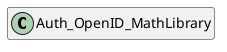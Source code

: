 @startuml
set namespaceSeparator \\
hide members
hide << alias >> circle

class Auth_OpenID_MathLibrary
@enduml

